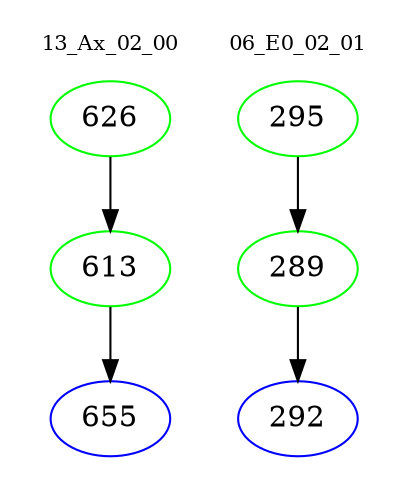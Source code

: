 digraph{
subgraph cluster_0 {
color = white
label = "13_Ax_02_00";
fontsize=10;
T0_626 [label="626", color="green"]
T0_626 -> T0_613 [color="black"]
T0_613 [label="613", color="green"]
T0_613 -> T0_655 [color="black"]
T0_655 [label="655", color="blue"]
}
subgraph cluster_1 {
color = white
label = "06_E0_02_01";
fontsize=10;
T1_295 [label="295", color="green"]
T1_295 -> T1_289 [color="black"]
T1_289 [label="289", color="green"]
T1_289 -> T1_292 [color="black"]
T1_292 [label="292", color="blue"]
}
}
